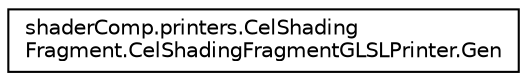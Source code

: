 digraph "Graphical Class Hierarchy"
{
  edge [fontname="Helvetica",fontsize="10",labelfontname="Helvetica",labelfontsize="10"];
  node [fontname="Helvetica",fontsize="10",shape=record];
  rankdir="LR";
  Node1 [label="shaderComp.printers.CelShading\lFragment.CelShadingFragmentGLSLPrinter.Gen",height=0.2,width=0.4,color="black", fillcolor="white", style="filled",URL="$classshader_comp_1_1printers_1_1_cel_shading_fragment_1_1_cel_shading_fragment_g_l_s_l_printer_1_1_gen.html"];
}

